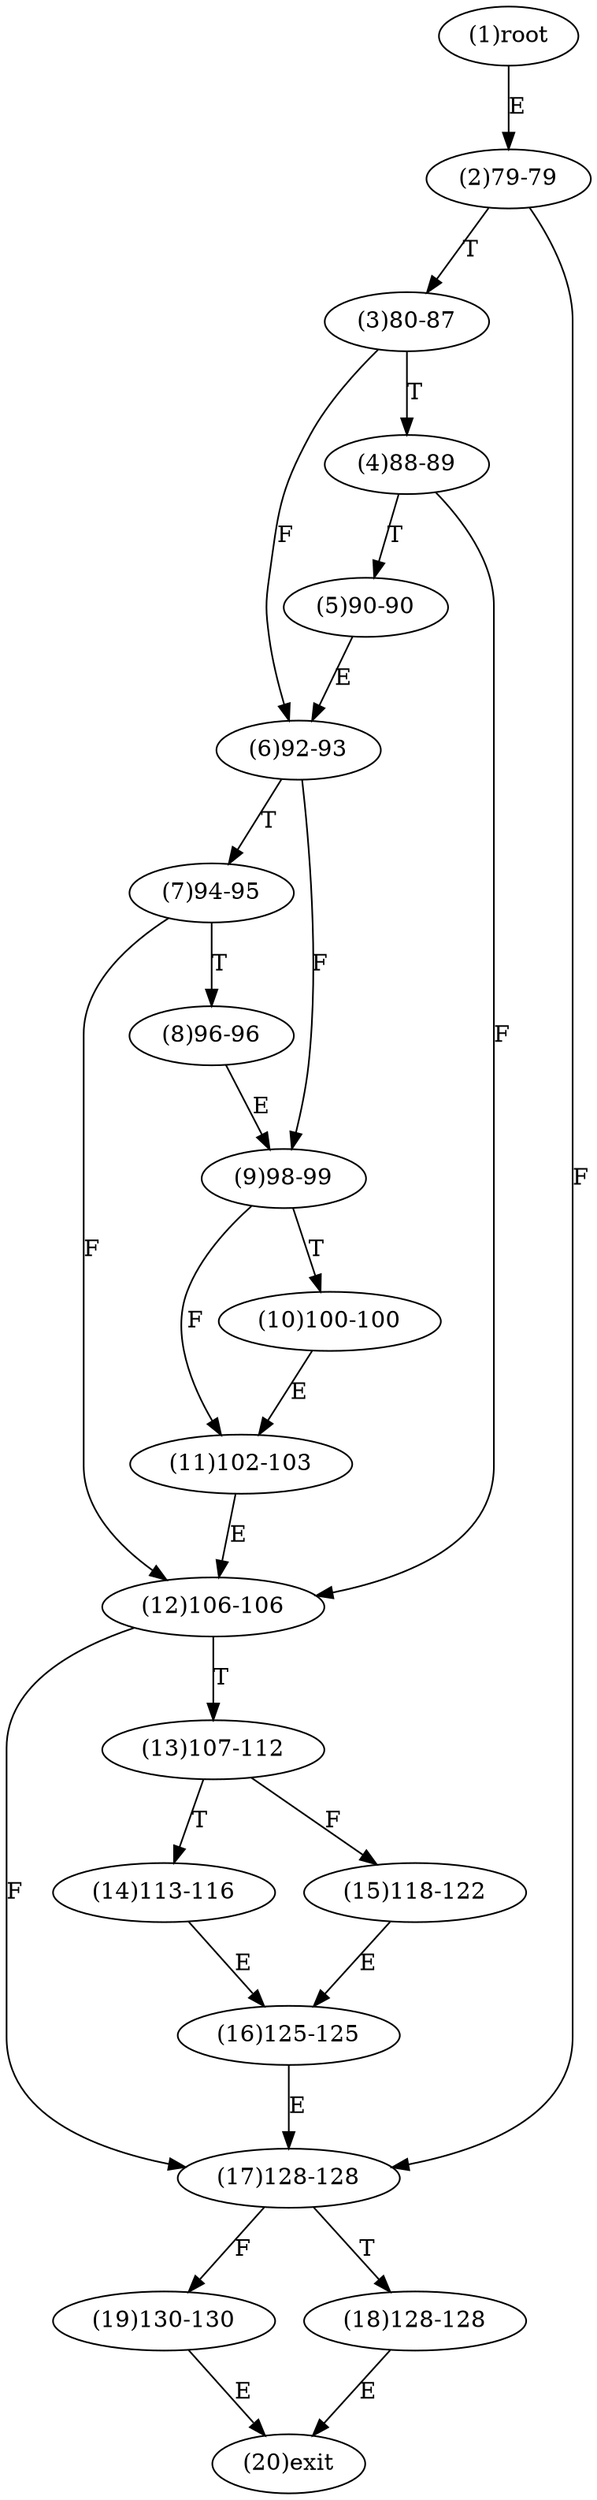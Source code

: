 digraph "" { 
1[ label="(1)root"];
2[ label="(2)79-79"];
3[ label="(3)80-87"];
4[ label="(4)88-89"];
5[ label="(5)90-90"];
6[ label="(6)92-93"];
7[ label="(7)94-95"];
8[ label="(8)96-96"];
9[ label="(9)98-99"];
10[ label="(10)100-100"];
11[ label="(11)102-103"];
12[ label="(12)106-106"];
13[ label="(13)107-112"];
14[ label="(14)113-116"];
15[ label="(15)118-122"];
17[ label="(17)128-128"];
16[ label="(16)125-125"];
19[ label="(19)130-130"];
18[ label="(18)128-128"];
20[ label="(20)exit"];
1->2[ label="E"];
2->17[ label="F"];
2->3[ label="T"];
3->6[ label="F"];
3->4[ label="T"];
4->12[ label="F"];
4->5[ label="T"];
5->6[ label="E"];
6->9[ label="F"];
6->7[ label="T"];
7->12[ label="F"];
7->8[ label="T"];
8->9[ label="E"];
9->11[ label="F"];
9->10[ label="T"];
10->11[ label="E"];
11->12[ label="E"];
12->17[ label="F"];
12->13[ label="T"];
13->15[ label="F"];
13->14[ label="T"];
14->16[ label="E"];
15->16[ label="E"];
16->17[ label="E"];
17->19[ label="F"];
17->18[ label="T"];
18->20[ label="E"];
19->20[ label="E"];
}